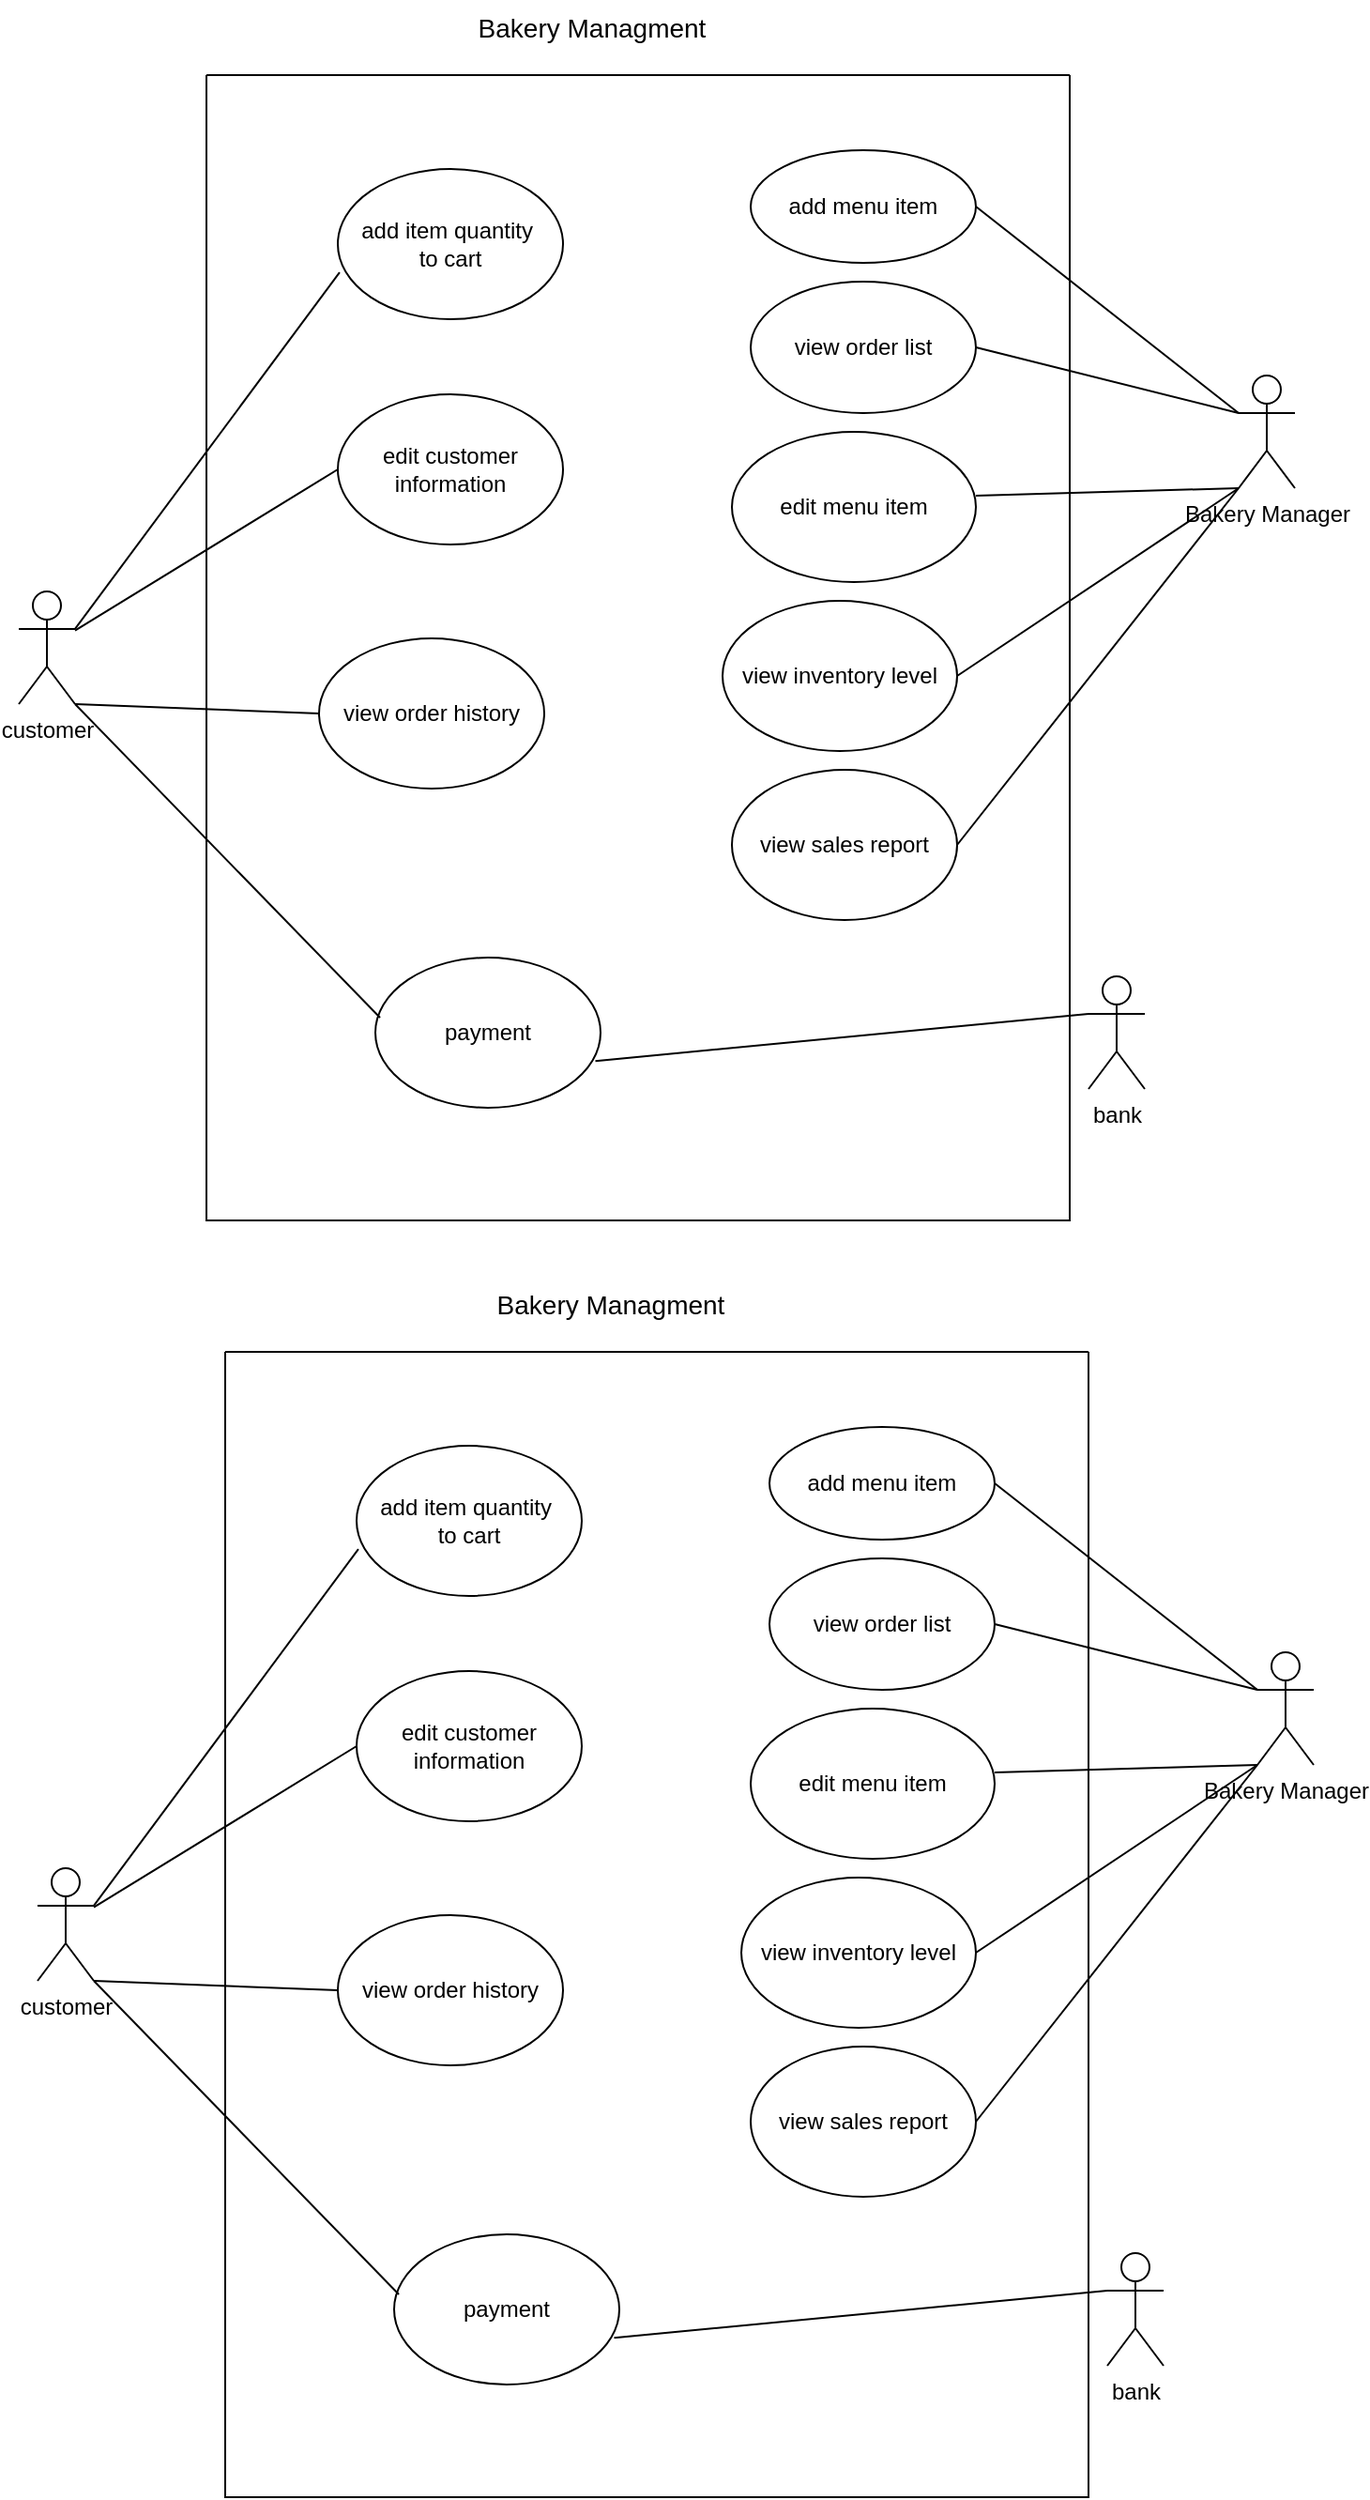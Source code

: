 <mxfile version="24.4.10" type="github">
  <diagram name="Page-1" id="zIkEey9hMnGSD0FNgRtD">
    <mxGraphModel dx="1429" dy="1731" grid="1" gridSize="10" guides="1" tooltips="1" connect="1" arrows="1" fold="1" page="1" pageScale="1" pageWidth="850" pageHeight="1100" math="0" shadow="0">
      <root>
        <mxCell id="0" />
        <mxCell id="1" parent="0" />
        <mxCell id="eQs5KJgAMZQmj60F_Wst-5" value="" style="swimlane;startSize=0;" parent="1" vertex="1">
          <mxGeometry x="160" y="30" width="460" height="610" as="geometry" />
        </mxCell>
        <mxCell id="eQs5KJgAMZQmj60F_Wst-10" value="add menu item" style="ellipse;whiteSpace=wrap;html=1;" parent="eQs5KJgAMZQmj60F_Wst-5" vertex="1">
          <mxGeometry x="290" y="40" width="120" height="60" as="geometry" />
        </mxCell>
        <mxCell id="eQs5KJgAMZQmj60F_Wst-11" value="view order list" style="ellipse;whiteSpace=wrap;html=1;" parent="eQs5KJgAMZQmj60F_Wst-5" vertex="1">
          <mxGeometry x="290" y="110" width="120" height="70" as="geometry" />
        </mxCell>
        <mxCell id="eQs5KJgAMZQmj60F_Wst-15" value="edit menu item" style="ellipse;whiteSpace=wrap;html=1;" parent="eQs5KJgAMZQmj60F_Wst-5" vertex="1">
          <mxGeometry x="280" y="190" width="130" height="80" as="geometry" />
        </mxCell>
        <mxCell id="eQs5KJgAMZQmj60F_Wst-18" value="view inventory level" style="ellipse;whiteSpace=wrap;html=1;" parent="eQs5KJgAMZQmj60F_Wst-5" vertex="1">
          <mxGeometry x="275" y="280" width="125" height="80" as="geometry" />
        </mxCell>
        <mxCell id="eQs5KJgAMZQmj60F_Wst-21" value="view sales report" style="ellipse;whiteSpace=wrap;html=1;" parent="eQs5KJgAMZQmj60F_Wst-5" vertex="1">
          <mxGeometry x="280" y="370" width="120" height="80" as="geometry" />
        </mxCell>
        <mxCell id="eQs5KJgAMZQmj60F_Wst-27" value="add item quantity&amp;nbsp; &lt;br&gt;to cart" style="ellipse;whiteSpace=wrap;html=1;" parent="eQs5KJgAMZQmj60F_Wst-5" vertex="1">
          <mxGeometry x="70" y="50" width="120" height="80" as="geometry" />
        </mxCell>
        <mxCell id="eQs5KJgAMZQmj60F_Wst-29" value="payment" style="ellipse;whiteSpace=wrap;html=1;" parent="eQs5KJgAMZQmj60F_Wst-5" vertex="1">
          <mxGeometry x="90" y="470" width="120" height="80" as="geometry" />
        </mxCell>
        <mxCell id="eQs5KJgAMZQmj60F_Wst-31" value="view order history" style="ellipse;whiteSpace=wrap;html=1;" parent="eQs5KJgAMZQmj60F_Wst-5" vertex="1">
          <mxGeometry x="60" y="300" width="120" height="80" as="geometry" />
        </mxCell>
        <mxCell id="eQs5KJgAMZQmj60F_Wst-34" value="edit customer information" style="ellipse;whiteSpace=wrap;html=1;" parent="eQs5KJgAMZQmj60F_Wst-5" vertex="1">
          <mxGeometry x="70" y="170" width="120" height="80" as="geometry" />
        </mxCell>
        <mxCell id="eQs5KJgAMZQmj60F_Wst-6" value="&lt;font style=&quot;font-size: 14px;&quot;&gt;Bakery Managment&lt;/font&gt;" style="text;html=1;align=center;verticalAlign=middle;resizable=0;points=[];autosize=1;strokeColor=none;fillColor=none;" parent="1" vertex="1">
          <mxGeometry x="295" y="-10" width="140" height="30" as="geometry" />
        </mxCell>
        <mxCell id="eQs5KJgAMZQmj60F_Wst-8" value="Bakery Manager" style="shape=umlActor;verticalLabelPosition=bottom;verticalAlign=top;html=1;outlineConnect=0;" parent="1" vertex="1">
          <mxGeometry x="710" y="190" width="30" height="60" as="geometry" />
        </mxCell>
        <mxCell id="eQs5KJgAMZQmj60F_Wst-23" value="customer" style="shape=umlActor;verticalLabelPosition=bottom;verticalAlign=top;html=1;outlineConnect=0;" parent="1" vertex="1">
          <mxGeometry x="60" y="305" width="30" height="60" as="geometry" />
        </mxCell>
        <mxCell id="eQs5KJgAMZQmj60F_Wst-33" value="bank" style="shape=umlActor;verticalLabelPosition=bottom;verticalAlign=top;html=1;outlineConnect=0;" parent="1" vertex="1">
          <mxGeometry x="630" y="510" width="30" height="60" as="geometry" />
        </mxCell>
        <mxCell id="eQs5KJgAMZQmj60F_Wst-39" value="" style="endArrow=none;html=1;rounded=0;entryX=0.008;entryY=0.688;entryDx=0;entryDy=0;entryPerimeter=0;exitX=1;exitY=0.333;exitDx=0;exitDy=0;exitPerimeter=0;" parent="1" source="eQs5KJgAMZQmj60F_Wst-23" target="eQs5KJgAMZQmj60F_Wst-27" edge="1">
          <mxGeometry width="50" height="50" relative="1" as="geometry">
            <mxPoint x="160" y="155" as="sourcePoint" />
            <mxPoint x="210" y="105" as="targetPoint" />
          </mxGeometry>
        </mxCell>
        <mxCell id="eQs5KJgAMZQmj60F_Wst-41" value="" style="endArrow=none;html=1;rounded=0;entryX=0;entryY=0.5;entryDx=0;entryDy=0;exitX=1;exitY=1;exitDx=0;exitDy=0;exitPerimeter=0;" parent="1" source="eQs5KJgAMZQmj60F_Wst-23" target="eQs5KJgAMZQmj60F_Wst-31" edge="1">
          <mxGeometry width="50" height="50" relative="1" as="geometry">
            <mxPoint x="340" y="310" as="sourcePoint" />
            <mxPoint x="390" y="260" as="targetPoint" />
          </mxGeometry>
        </mxCell>
        <mxCell id="eQs5KJgAMZQmj60F_Wst-43" value="" style="endArrow=none;html=1;rounded=0;exitX=0;exitY=0.333;exitDx=0;exitDy=0;exitPerimeter=0;entryX=1;entryY=0.5;entryDx=0;entryDy=0;" parent="1" source="eQs5KJgAMZQmj60F_Wst-8" target="eQs5KJgAMZQmj60F_Wst-10" edge="1">
          <mxGeometry width="50" height="50" relative="1" as="geometry">
            <mxPoint x="340" y="310" as="sourcePoint" />
            <mxPoint x="390" y="260" as="targetPoint" />
          </mxGeometry>
        </mxCell>
        <mxCell id="eQs5KJgAMZQmj60F_Wst-44" value="" style="endArrow=none;html=1;rounded=0;entryX=1;entryY=0.5;entryDx=0;entryDy=0;" parent="1" target="eQs5KJgAMZQmj60F_Wst-11" edge="1">
          <mxGeometry width="50" height="50" relative="1" as="geometry">
            <mxPoint x="710" y="210" as="sourcePoint" />
            <mxPoint x="390" y="260" as="targetPoint" />
          </mxGeometry>
        </mxCell>
        <mxCell id="eQs5KJgAMZQmj60F_Wst-45" value="" style="endArrow=none;html=1;rounded=0;exitX=0;exitY=1;exitDx=0;exitDy=0;exitPerimeter=0;entryX=1;entryY=0.425;entryDx=0;entryDy=0;entryPerimeter=0;" parent="1" source="eQs5KJgAMZQmj60F_Wst-8" target="eQs5KJgAMZQmj60F_Wst-15" edge="1">
          <mxGeometry width="50" height="50" relative="1" as="geometry">
            <mxPoint x="340" y="310" as="sourcePoint" />
            <mxPoint x="390" y="260" as="targetPoint" />
          </mxGeometry>
        </mxCell>
        <mxCell id="eQs5KJgAMZQmj60F_Wst-46" value="" style="endArrow=none;html=1;rounded=0;exitX=0;exitY=1;exitDx=0;exitDy=0;exitPerimeter=0;entryX=1;entryY=0.5;entryDx=0;entryDy=0;" parent="1" source="eQs5KJgAMZQmj60F_Wst-8" target="eQs5KJgAMZQmj60F_Wst-18" edge="1">
          <mxGeometry width="50" height="50" relative="1" as="geometry">
            <mxPoint x="340" y="310" as="sourcePoint" />
            <mxPoint x="390" y="260" as="targetPoint" />
          </mxGeometry>
        </mxCell>
        <mxCell id="eQs5KJgAMZQmj60F_Wst-47" value="" style="endArrow=none;html=1;rounded=0;entryX=0;entryY=1;entryDx=0;entryDy=0;entryPerimeter=0;exitX=1;exitY=0.5;exitDx=0;exitDy=0;" parent="1" source="eQs5KJgAMZQmj60F_Wst-21" target="eQs5KJgAMZQmj60F_Wst-8" edge="1">
          <mxGeometry width="50" height="50" relative="1" as="geometry">
            <mxPoint x="650" y="340" as="sourcePoint" />
            <mxPoint x="700" y="290" as="targetPoint" />
          </mxGeometry>
        </mxCell>
        <mxCell id="eQs5KJgAMZQmj60F_Wst-48" value="" style="endArrow=none;html=1;rounded=0;entryX=0;entryY=0.5;entryDx=0;entryDy=0;" parent="1" source="eQs5KJgAMZQmj60F_Wst-23" target="eQs5KJgAMZQmj60F_Wst-34" edge="1">
          <mxGeometry width="50" height="50" relative="1" as="geometry">
            <mxPoint x="100" y="200" as="sourcePoint" />
            <mxPoint x="221" y="125" as="targetPoint" />
          </mxGeometry>
        </mxCell>
        <mxCell id="eQs5KJgAMZQmj60F_Wst-49" value="" style="endArrow=none;html=1;rounded=0;entryX=0.021;entryY=0.4;entryDx=0;entryDy=0;entryPerimeter=0;exitX=1;exitY=1;exitDx=0;exitDy=0;exitPerimeter=0;" parent="1" source="eQs5KJgAMZQmj60F_Wst-23" target="eQs5KJgAMZQmj60F_Wst-29" edge="1">
          <mxGeometry width="50" height="50" relative="1" as="geometry">
            <mxPoint x="110" y="210" as="sourcePoint" />
            <mxPoint x="231" y="135" as="targetPoint" />
          </mxGeometry>
        </mxCell>
        <mxCell id="eQs5KJgAMZQmj60F_Wst-50" value="" style="endArrow=none;html=1;rounded=0;entryX=0;entryY=0.333;entryDx=0;entryDy=0;entryPerimeter=0;exitX=0.977;exitY=0.689;exitDx=0;exitDy=0;exitPerimeter=0;" parent="1" source="eQs5KJgAMZQmj60F_Wst-29" target="eQs5KJgAMZQmj60F_Wst-33" edge="1">
          <mxGeometry width="50" height="50" relative="1" as="geometry">
            <mxPoint x="120" y="220" as="sourcePoint" />
            <mxPoint x="241" y="145" as="targetPoint" />
          </mxGeometry>
        </mxCell>
        <mxCell id="02Bs3AwcleDUwjhOMXcS-1" value="" style="swimlane;startSize=0;" vertex="1" parent="1">
          <mxGeometry x="170" y="710" width="460" height="610" as="geometry" />
        </mxCell>
        <mxCell id="02Bs3AwcleDUwjhOMXcS-2" value="add menu item" style="ellipse;whiteSpace=wrap;html=1;" vertex="1" parent="02Bs3AwcleDUwjhOMXcS-1">
          <mxGeometry x="290" y="40" width="120" height="60" as="geometry" />
        </mxCell>
        <mxCell id="02Bs3AwcleDUwjhOMXcS-3" value="view order list" style="ellipse;whiteSpace=wrap;html=1;" vertex="1" parent="02Bs3AwcleDUwjhOMXcS-1">
          <mxGeometry x="290" y="110" width="120" height="70" as="geometry" />
        </mxCell>
        <mxCell id="02Bs3AwcleDUwjhOMXcS-4" value="edit menu item" style="ellipse;whiteSpace=wrap;html=1;" vertex="1" parent="02Bs3AwcleDUwjhOMXcS-1">
          <mxGeometry x="280" y="190" width="130" height="80" as="geometry" />
        </mxCell>
        <mxCell id="02Bs3AwcleDUwjhOMXcS-5" value="view inventory level" style="ellipse;whiteSpace=wrap;html=1;" vertex="1" parent="02Bs3AwcleDUwjhOMXcS-1">
          <mxGeometry x="275" y="280" width="125" height="80" as="geometry" />
        </mxCell>
        <mxCell id="02Bs3AwcleDUwjhOMXcS-6" value="view sales report" style="ellipse;whiteSpace=wrap;html=1;" vertex="1" parent="02Bs3AwcleDUwjhOMXcS-1">
          <mxGeometry x="280" y="370" width="120" height="80" as="geometry" />
        </mxCell>
        <mxCell id="02Bs3AwcleDUwjhOMXcS-7" value="add item quantity&amp;nbsp; &lt;br&gt;to cart" style="ellipse;whiteSpace=wrap;html=1;" vertex="1" parent="02Bs3AwcleDUwjhOMXcS-1">
          <mxGeometry x="70" y="50" width="120" height="80" as="geometry" />
        </mxCell>
        <mxCell id="02Bs3AwcleDUwjhOMXcS-8" value="payment" style="ellipse;whiteSpace=wrap;html=1;" vertex="1" parent="02Bs3AwcleDUwjhOMXcS-1">
          <mxGeometry x="90" y="470" width="120" height="80" as="geometry" />
        </mxCell>
        <mxCell id="02Bs3AwcleDUwjhOMXcS-9" value="view order history" style="ellipse;whiteSpace=wrap;html=1;" vertex="1" parent="02Bs3AwcleDUwjhOMXcS-1">
          <mxGeometry x="60" y="300" width="120" height="80" as="geometry" />
        </mxCell>
        <mxCell id="02Bs3AwcleDUwjhOMXcS-10" value="edit customer information" style="ellipse;whiteSpace=wrap;html=1;" vertex="1" parent="02Bs3AwcleDUwjhOMXcS-1">
          <mxGeometry x="70" y="170" width="120" height="80" as="geometry" />
        </mxCell>
        <mxCell id="02Bs3AwcleDUwjhOMXcS-11" value="&lt;font style=&quot;font-size: 14px;&quot;&gt;Bakery Managment&lt;/font&gt;" style="text;html=1;align=center;verticalAlign=middle;resizable=0;points=[];autosize=1;strokeColor=none;fillColor=none;" vertex="1" parent="1">
          <mxGeometry x="305" y="670" width="140" height="30" as="geometry" />
        </mxCell>
        <mxCell id="02Bs3AwcleDUwjhOMXcS-12" value="Bakery Manager" style="shape=umlActor;verticalLabelPosition=bottom;verticalAlign=top;html=1;outlineConnect=0;" vertex="1" parent="1">
          <mxGeometry x="720" y="870" width="30" height="60" as="geometry" />
        </mxCell>
        <mxCell id="02Bs3AwcleDUwjhOMXcS-13" value="customer" style="shape=umlActor;verticalLabelPosition=bottom;verticalAlign=top;html=1;outlineConnect=0;" vertex="1" parent="1">
          <mxGeometry x="70" y="985" width="30" height="60" as="geometry" />
        </mxCell>
        <mxCell id="02Bs3AwcleDUwjhOMXcS-14" value="bank" style="shape=umlActor;verticalLabelPosition=bottom;verticalAlign=top;html=1;outlineConnect=0;" vertex="1" parent="1">
          <mxGeometry x="640" y="1190" width="30" height="60" as="geometry" />
        </mxCell>
        <mxCell id="02Bs3AwcleDUwjhOMXcS-15" value="" style="endArrow=none;html=1;rounded=0;entryX=0.008;entryY=0.688;entryDx=0;entryDy=0;entryPerimeter=0;exitX=1;exitY=0.333;exitDx=0;exitDy=0;exitPerimeter=0;" edge="1" parent="1" source="02Bs3AwcleDUwjhOMXcS-13" target="02Bs3AwcleDUwjhOMXcS-7">
          <mxGeometry width="50" height="50" relative="1" as="geometry">
            <mxPoint x="170" y="835" as="sourcePoint" />
            <mxPoint x="220" y="785" as="targetPoint" />
          </mxGeometry>
        </mxCell>
        <mxCell id="02Bs3AwcleDUwjhOMXcS-16" value="" style="endArrow=none;html=1;rounded=0;entryX=0;entryY=0.5;entryDx=0;entryDy=0;exitX=1;exitY=1;exitDx=0;exitDy=0;exitPerimeter=0;" edge="1" parent="1" source="02Bs3AwcleDUwjhOMXcS-13" target="02Bs3AwcleDUwjhOMXcS-9">
          <mxGeometry width="50" height="50" relative="1" as="geometry">
            <mxPoint x="350" y="990" as="sourcePoint" />
            <mxPoint x="400" y="940" as="targetPoint" />
          </mxGeometry>
        </mxCell>
        <mxCell id="02Bs3AwcleDUwjhOMXcS-17" value="" style="endArrow=none;html=1;rounded=0;exitX=0;exitY=0.333;exitDx=0;exitDy=0;exitPerimeter=0;entryX=1;entryY=0.5;entryDx=0;entryDy=0;" edge="1" parent="1" source="02Bs3AwcleDUwjhOMXcS-12" target="02Bs3AwcleDUwjhOMXcS-2">
          <mxGeometry width="50" height="50" relative="1" as="geometry">
            <mxPoint x="350" y="990" as="sourcePoint" />
            <mxPoint x="400" y="940" as="targetPoint" />
          </mxGeometry>
        </mxCell>
        <mxCell id="02Bs3AwcleDUwjhOMXcS-18" value="" style="endArrow=none;html=1;rounded=0;entryX=1;entryY=0.5;entryDx=0;entryDy=0;" edge="1" parent="1" target="02Bs3AwcleDUwjhOMXcS-3">
          <mxGeometry width="50" height="50" relative="1" as="geometry">
            <mxPoint x="720" y="890" as="sourcePoint" />
            <mxPoint x="400" y="940" as="targetPoint" />
          </mxGeometry>
        </mxCell>
        <mxCell id="02Bs3AwcleDUwjhOMXcS-19" value="" style="endArrow=none;html=1;rounded=0;exitX=0;exitY=1;exitDx=0;exitDy=0;exitPerimeter=0;entryX=1;entryY=0.425;entryDx=0;entryDy=0;entryPerimeter=0;" edge="1" parent="1" source="02Bs3AwcleDUwjhOMXcS-12" target="02Bs3AwcleDUwjhOMXcS-4">
          <mxGeometry width="50" height="50" relative="1" as="geometry">
            <mxPoint x="350" y="990" as="sourcePoint" />
            <mxPoint x="400" y="940" as="targetPoint" />
          </mxGeometry>
        </mxCell>
        <mxCell id="02Bs3AwcleDUwjhOMXcS-20" value="" style="endArrow=none;html=1;rounded=0;exitX=0;exitY=1;exitDx=0;exitDy=0;exitPerimeter=0;entryX=1;entryY=0.5;entryDx=0;entryDy=0;" edge="1" parent="1" source="02Bs3AwcleDUwjhOMXcS-12" target="02Bs3AwcleDUwjhOMXcS-5">
          <mxGeometry width="50" height="50" relative="1" as="geometry">
            <mxPoint x="350" y="990" as="sourcePoint" />
            <mxPoint x="400" y="940" as="targetPoint" />
          </mxGeometry>
        </mxCell>
        <mxCell id="02Bs3AwcleDUwjhOMXcS-21" value="" style="endArrow=none;html=1;rounded=0;entryX=0;entryY=1;entryDx=0;entryDy=0;entryPerimeter=0;exitX=1;exitY=0.5;exitDx=0;exitDy=0;" edge="1" parent="1" source="02Bs3AwcleDUwjhOMXcS-6" target="02Bs3AwcleDUwjhOMXcS-12">
          <mxGeometry width="50" height="50" relative="1" as="geometry">
            <mxPoint x="660" y="1020" as="sourcePoint" />
            <mxPoint x="710" y="970" as="targetPoint" />
          </mxGeometry>
        </mxCell>
        <mxCell id="02Bs3AwcleDUwjhOMXcS-22" value="" style="endArrow=none;html=1;rounded=0;entryX=0;entryY=0.5;entryDx=0;entryDy=0;" edge="1" parent="1" source="02Bs3AwcleDUwjhOMXcS-13" target="02Bs3AwcleDUwjhOMXcS-10">
          <mxGeometry width="50" height="50" relative="1" as="geometry">
            <mxPoint x="110" y="880" as="sourcePoint" />
            <mxPoint x="231" y="805" as="targetPoint" />
          </mxGeometry>
        </mxCell>
        <mxCell id="02Bs3AwcleDUwjhOMXcS-23" value="" style="endArrow=none;html=1;rounded=0;entryX=0.021;entryY=0.4;entryDx=0;entryDy=0;entryPerimeter=0;exitX=1;exitY=1;exitDx=0;exitDy=0;exitPerimeter=0;" edge="1" parent="1" source="02Bs3AwcleDUwjhOMXcS-13" target="02Bs3AwcleDUwjhOMXcS-8">
          <mxGeometry width="50" height="50" relative="1" as="geometry">
            <mxPoint x="120" y="890" as="sourcePoint" />
            <mxPoint x="241" y="815" as="targetPoint" />
          </mxGeometry>
        </mxCell>
        <mxCell id="02Bs3AwcleDUwjhOMXcS-24" value="" style="endArrow=none;html=1;rounded=0;entryX=0;entryY=0.333;entryDx=0;entryDy=0;entryPerimeter=0;exitX=0.977;exitY=0.689;exitDx=0;exitDy=0;exitPerimeter=0;" edge="1" parent="1" source="02Bs3AwcleDUwjhOMXcS-8" target="02Bs3AwcleDUwjhOMXcS-14">
          <mxGeometry width="50" height="50" relative="1" as="geometry">
            <mxPoint x="130" y="900" as="sourcePoint" />
            <mxPoint x="251" y="825" as="targetPoint" />
          </mxGeometry>
        </mxCell>
      </root>
    </mxGraphModel>
  </diagram>
</mxfile>
